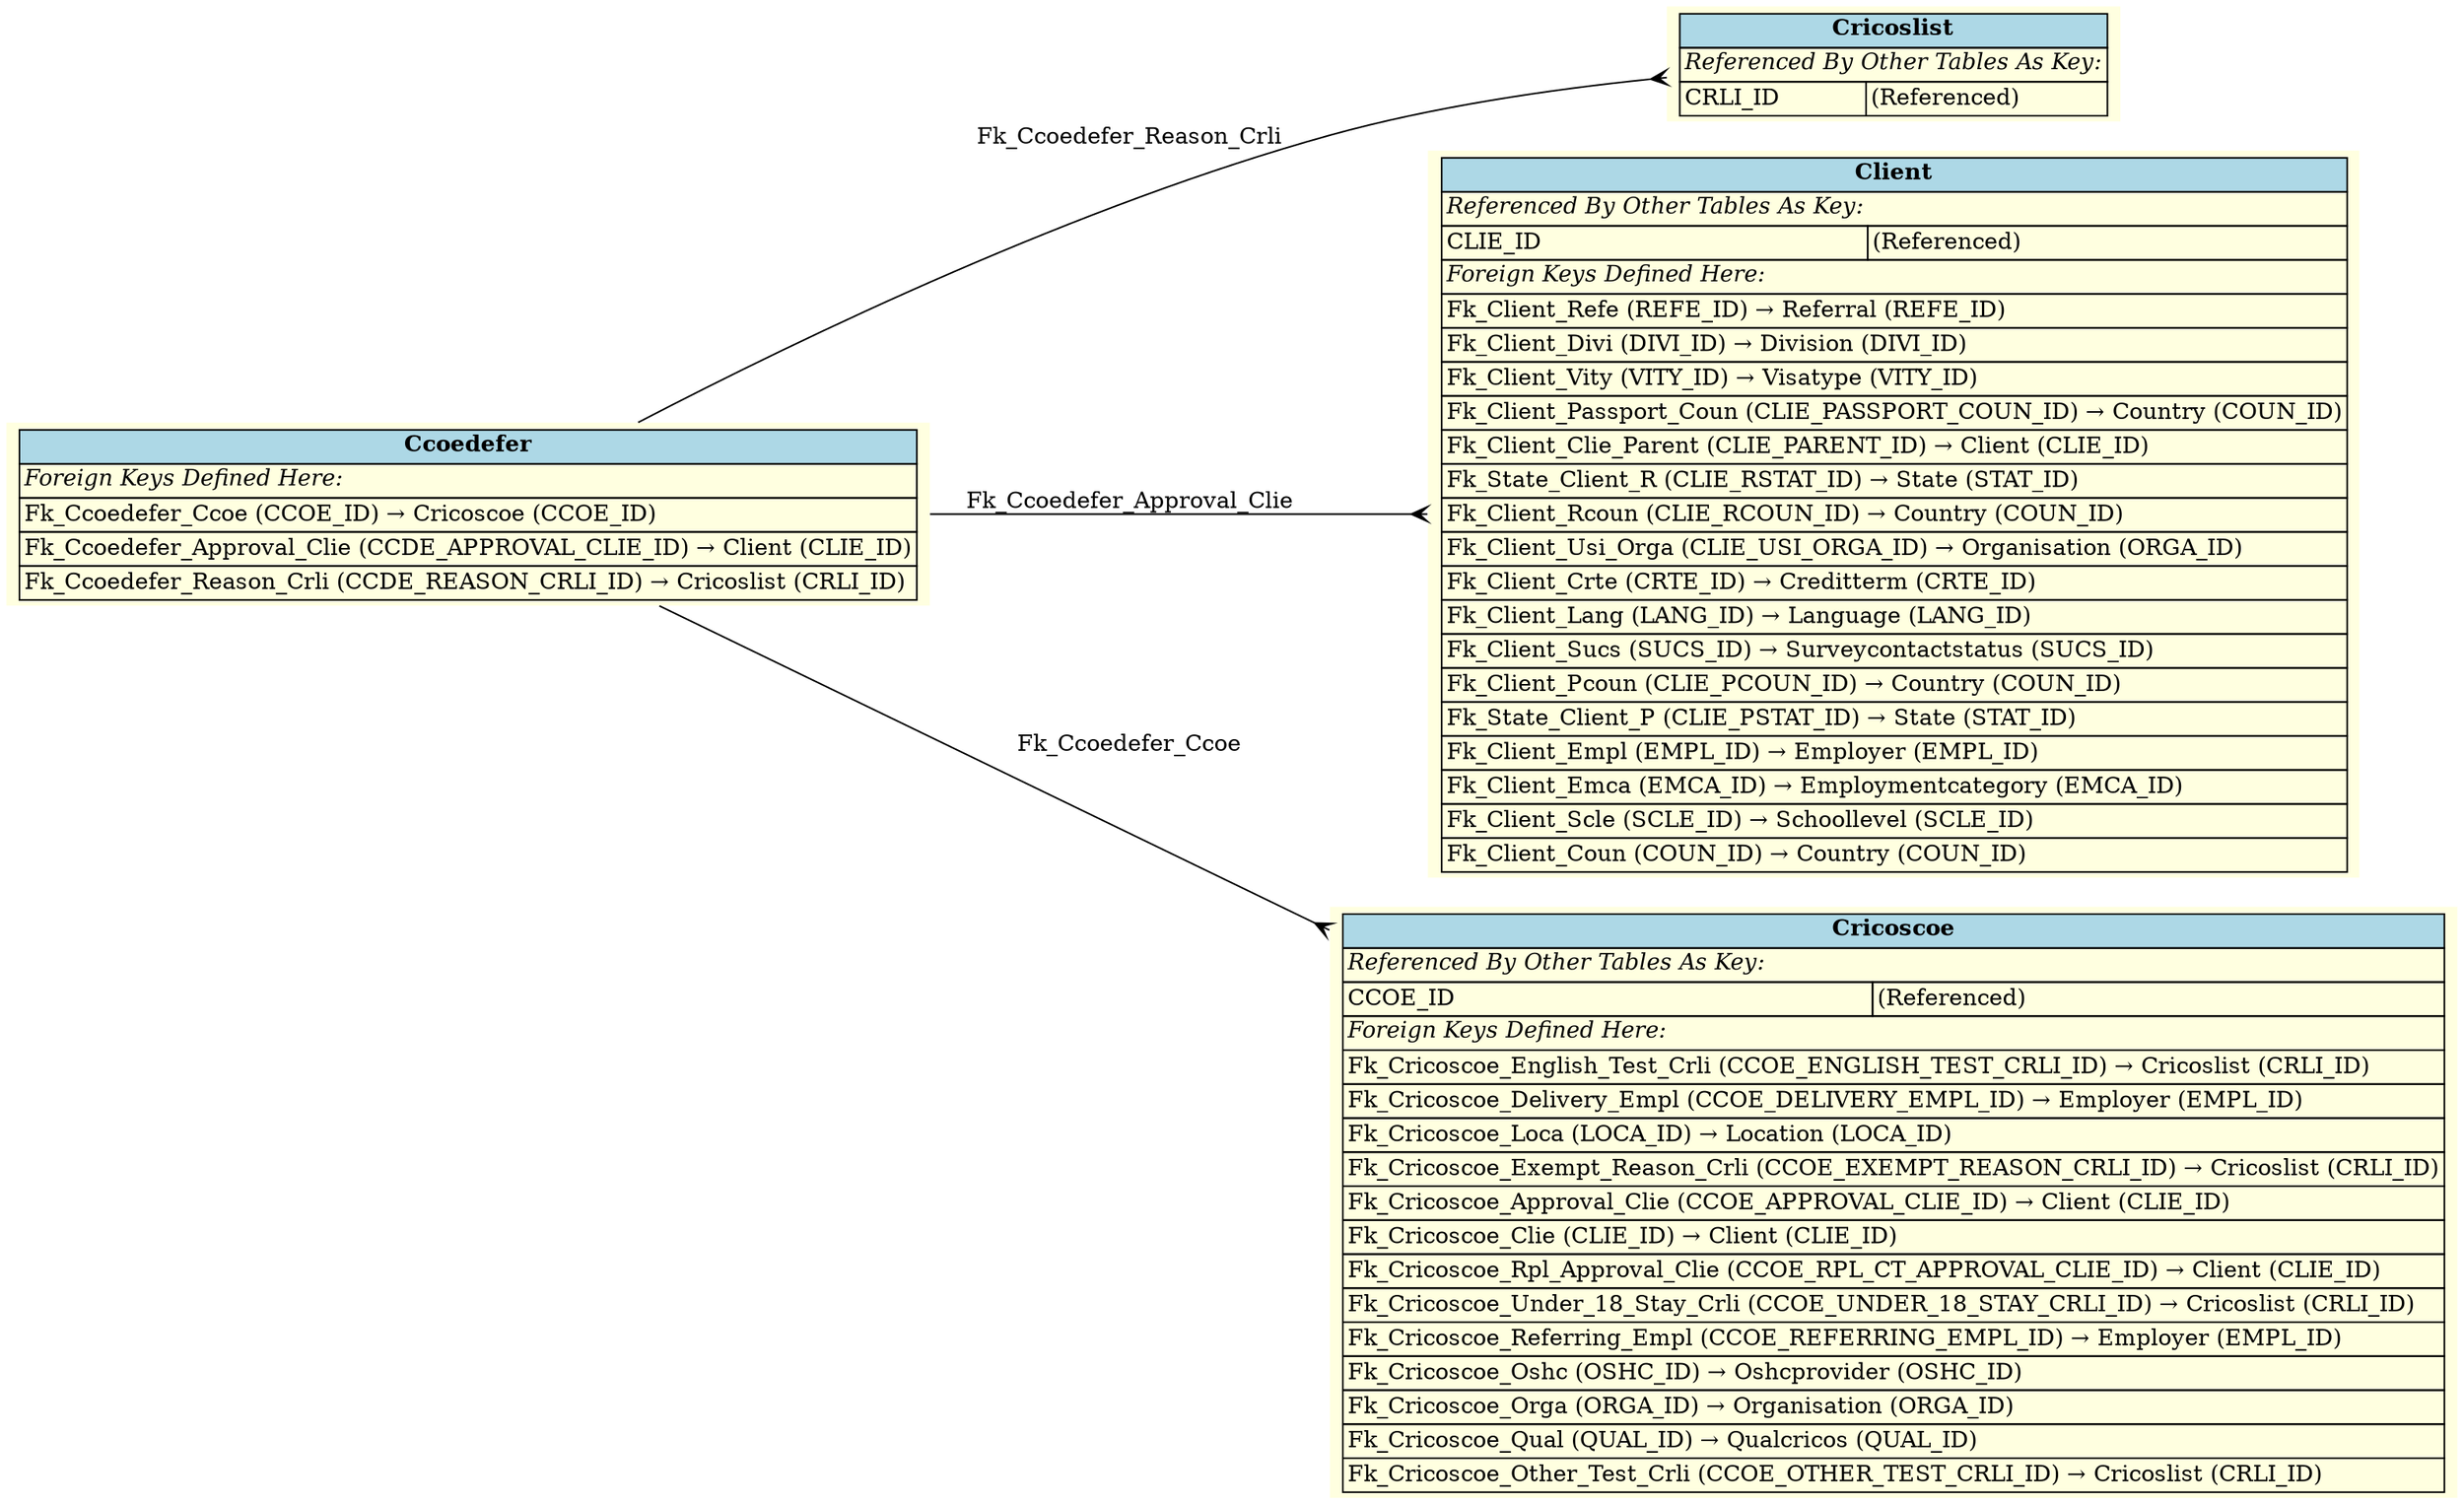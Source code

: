 digraph ERD {
  rankdir=LR;
  node [shape=plaintext, style=filled, fillcolor=lightyellow];
  edge [arrowhead=crow, arrowtail=none, dir=both, labelfontsize=10];

  "Cricoslist" [
    label=<
    <TABLE BORDER="0" CELLBORDER="1" CELLSPACING="0" BGCOLOR="lightyellow">
      <TR><TD COLSPAN="2" BGCOLOR="lightblue"><B>Cricoslist</B></TD></TR>
      <TR><TD COLSPAN="2" ALIGN="LEFT"><I>Referenced By Other Tables As Key:</I></TD></TR>
      <TR><TD ALIGN="LEFT">CRLI_ID</TD><TD ALIGN="LEFT">(Referenced)</TD></TR>
    </TABLE>
    >
  ];

  "Ccoedefer" [
    label=<
    <TABLE BORDER="0" CELLBORDER="1" CELLSPACING="0" BGCOLOR="lightyellow">
      <TR><TD COLSPAN="2" BGCOLOR="lightblue"><B>Ccoedefer</B></TD></TR>
      <TR><TD COLSPAN="2" ALIGN="LEFT"><I>Foreign Keys Defined Here:</I></TD></TR>
      <TR><TD ALIGN="LEFT" COLSPAN="2">Fk_Ccoedefer_Ccoe (CCOE_ID) &rarr; Cricoscoe (CCOE_ID)</TD></TR>
      <TR><TD ALIGN="LEFT" COLSPAN="2">Fk_Ccoedefer_Approval_Clie (CCDE_APPROVAL_CLIE_ID) &rarr; Client (CLIE_ID)</TD></TR>
      <TR><TD ALIGN="LEFT" COLSPAN="2">Fk_Ccoedefer_Reason_Crli (CCDE_REASON_CRLI_ID) &rarr; Cricoslist (CRLI_ID)</TD></TR>
    </TABLE>
    >
  ];

  "Client" [
    label=<
    <TABLE BORDER="0" CELLBORDER="1" CELLSPACING="0" BGCOLOR="lightyellow">
      <TR><TD COLSPAN="2" BGCOLOR="lightblue"><B>Client</B></TD></TR>
      <TR><TD COLSPAN="2" ALIGN="LEFT"><I>Referenced By Other Tables As Key:</I></TD></TR>
      <TR><TD ALIGN="LEFT">CLIE_ID</TD><TD ALIGN="LEFT">(Referenced)</TD></TR>
      <TR><TD COLSPAN="2" ALIGN="LEFT"><I>Foreign Keys Defined Here:</I></TD></TR>
      <TR><TD ALIGN="LEFT" COLSPAN="2">Fk_Client_Refe (REFE_ID) &rarr; Referral (REFE_ID)</TD></TR>
      <TR><TD ALIGN="LEFT" COLSPAN="2">Fk_Client_Divi (DIVI_ID) &rarr; Division (DIVI_ID)</TD></TR>
      <TR><TD ALIGN="LEFT" COLSPAN="2">Fk_Client_Vity (VITY_ID) &rarr; Visatype (VITY_ID)</TD></TR>
      <TR><TD ALIGN="LEFT" COLSPAN="2">Fk_Client_Passport_Coun (CLIE_PASSPORT_COUN_ID) &rarr; Country (COUN_ID)</TD></TR>
      <TR><TD ALIGN="LEFT" COLSPAN="2">Fk_Client_Clie_Parent (CLIE_PARENT_ID) &rarr; Client (CLIE_ID)</TD></TR>
      <TR><TD ALIGN="LEFT" COLSPAN="2">Fk_State_Client_R (CLIE_RSTAT_ID) &rarr; State (STAT_ID)</TD></TR>
      <TR><TD ALIGN="LEFT" COLSPAN="2">Fk_Client_Rcoun (CLIE_RCOUN_ID) &rarr; Country (COUN_ID)</TD></TR>
      <TR><TD ALIGN="LEFT" COLSPAN="2">Fk_Client_Usi_Orga (CLIE_USI_ORGA_ID) &rarr; Organisation (ORGA_ID)</TD></TR>
      <TR><TD ALIGN="LEFT" COLSPAN="2">Fk_Client_Crte (CRTE_ID) &rarr; Creditterm (CRTE_ID)</TD></TR>
      <TR><TD ALIGN="LEFT" COLSPAN="2">Fk_Client_Lang (LANG_ID) &rarr; Language (LANG_ID)</TD></TR>
      <TR><TD ALIGN="LEFT" COLSPAN="2">Fk_Client_Sucs (SUCS_ID) &rarr; Surveycontactstatus (SUCS_ID)</TD></TR>
      <TR><TD ALIGN="LEFT" COLSPAN="2">Fk_Client_Pcoun (CLIE_PCOUN_ID) &rarr; Country (COUN_ID)</TD></TR>
      <TR><TD ALIGN="LEFT" COLSPAN="2">Fk_State_Client_P (CLIE_PSTAT_ID) &rarr; State (STAT_ID)</TD></TR>
      <TR><TD ALIGN="LEFT" COLSPAN="2">Fk_Client_Empl (EMPL_ID) &rarr; Employer (EMPL_ID)</TD></TR>
      <TR><TD ALIGN="LEFT" COLSPAN="2">Fk_Client_Emca (EMCA_ID) &rarr; Employmentcategory (EMCA_ID)</TD></TR>
      <TR><TD ALIGN="LEFT" COLSPAN="2">Fk_Client_Scle (SCLE_ID) &rarr; Schoollevel (SCLE_ID)</TD></TR>
      <TR><TD ALIGN="LEFT" COLSPAN="2">Fk_Client_Coun (COUN_ID) &rarr; Country (COUN_ID)</TD></TR>
    </TABLE>
    >
  ];

  "Cricoscoe" [
    label=<
    <TABLE BORDER="0" CELLBORDER="1" CELLSPACING="0" BGCOLOR="lightyellow">
      <TR><TD COLSPAN="2" BGCOLOR="lightblue"><B>Cricoscoe</B></TD></TR>
      <TR><TD COLSPAN="2" ALIGN="LEFT"><I>Referenced By Other Tables As Key:</I></TD></TR>
      <TR><TD ALIGN="LEFT">CCOE_ID</TD><TD ALIGN="LEFT">(Referenced)</TD></TR>
      <TR><TD COLSPAN="2" ALIGN="LEFT"><I>Foreign Keys Defined Here:</I></TD></TR>
      <TR><TD ALIGN="LEFT" COLSPAN="2">Fk_Cricoscoe_English_Test_Crli (CCOE_ENGLISH_TEST_CRLI_ID) &rarr; Cricoslist (CRLI_ID)</TD></TR>
      <TR><TD ALIGN="LEFT" COLSPAN="2">Fk_Cricoscoe_Delivery_Empl (CCOE_DELIVERY_EMPL_ID) &rarr; Employer (EMPL_ID)</TD></TR>
      <TR><TD ALIGN="LEFT" COLSPAN="2">Fk_Cricoscoe_Loca (LOCA_ID) &rarr; Location (LOCA_ID)</TD></TR>
      <TR><TD ALIGN="LEFT" COLSPAN="2">Fk_Cricoscoe_Exempt_Reason_Crli (CCOE_EXEMPT_REASON_CRLI_ID) &rarr; Cricoslist (CRLI_ID)</TD></TR>
      <TR><TD ALIGN="LEFT" COLSPAN="2">Fk_Cricoscoe_Approval_Clie (CCOE_APPROVAL_CLIE_ID) &rarr; Client (CLIE_ID)</TD></TR>
      <TR><TD ALIGN="LEFT" COLSPAN="2">Fk_Cricoscoe_Clie (CLIE_ID) &rarr; Client (CLIE_ID)</TD></TR>
      <TR><TD ALIGN="LEFT" COLSPAN="2">Fk_Cricoscoe_Rpl_Approval_Clie (CCOE_RPL_CT_APPROVAL_CLIE_ID) &rarr; Client (CLIE_ID)</TD></TR>
      <TR><TD ALIGN="LEFT" COLSPAN="2">Fk_Cricoscoe_Under_18_Stay_Crli (CCOE_UNDER_18_STAY_CRLI_ID) &rarr; Cricoslist (CRLI_ID)</TD></TR>
      <TR><TD ALIGN="LEFT" COLSPAN="2">Fk_Cricoscoe_Referring_Empl (CCOE_REFERRING_EMPL_ID) &rarr; Employer (EMPL_ID)</TD></TR>
      <TR><TD ALIGN="LEFT" COLSPAN="2">Fk_Cricoscoe_Oshc (OSHC_ID) &rarr; Oshcprovider (OSHC_ID)</TD></TR>
      <TR><TD ALIGN="LEFT" COLSPAN="2">Fk_Cricoscoe_Orga (ORGA_ID) &rarr; Organisation (ORGA_ID)</TD></TR>
      <TR><TD ALIGN="LEFT" COLSPAN="2">Fk_Cricoscoe_Qual (QUAL_ID) &rarr; Qualcricos (QUAL_ID)</TD></TR>
      <TR><TD ALIGN="LEFT" COLSPAN="2">Fk_Cricoscoe_Other_Test_Crli (CCOE_OTHER_TEST_CRLI_ID) &rarr; Cricoslist (CRLI_ID)</TD></TR>
    </TABLE>
    >
  ];

  "Ccoedefer" -> "Client" [label=" Fk_Ccoedefer_Approval_Clie "];
  "Ccoedefer" -> "Cricoscoe" [label=" Fk_Ccoedefer_Ccoe "];
  "Ccoedefer" -> "Cricoslist" [label=" Fk_Ccoedefer_Reason_Crli "];
}
